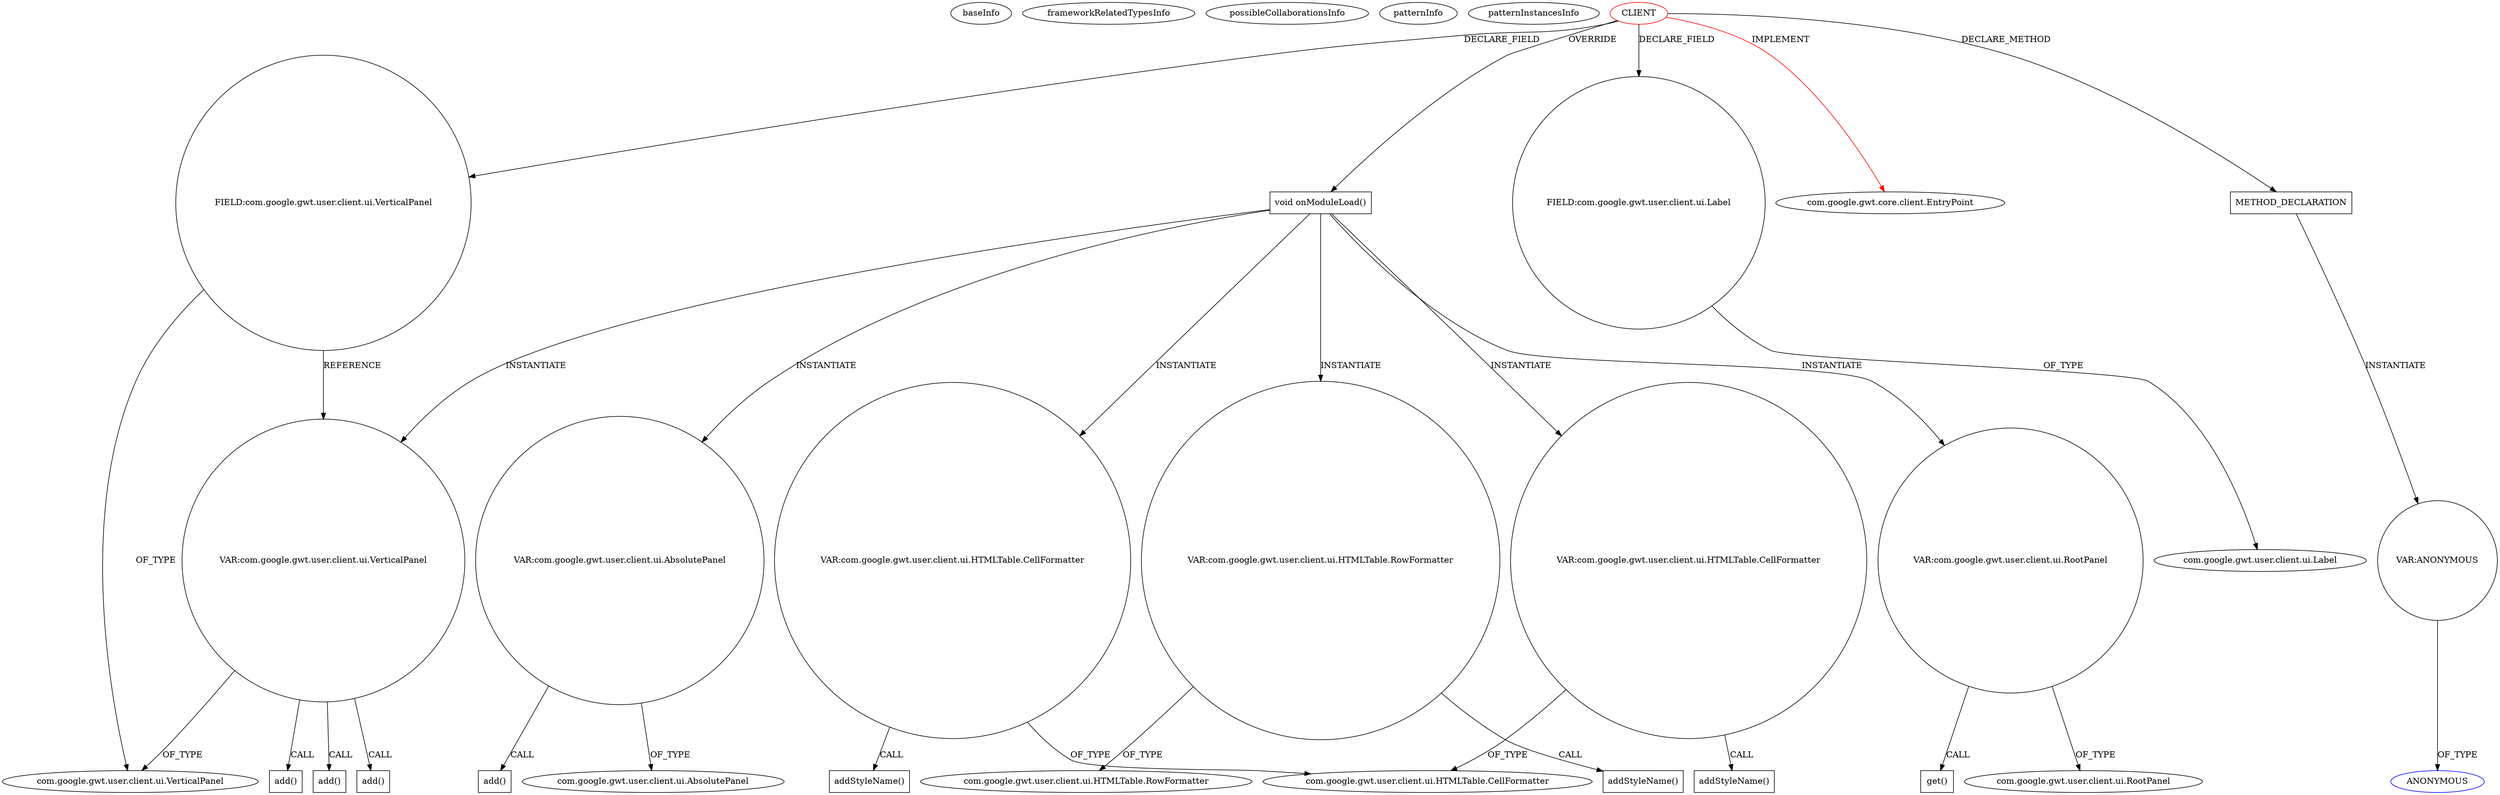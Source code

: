 digraph {
baseInfo[graphId=1478,category="pattern",isAnonymous=false,possibleRelation=false]
frameworkRelatedTypesInfo[0="com.google.gwt.core.client.EntryPoint"]
possibleCollaborationsInfo[]
patternInfo[frequency=2.0,patternRootClient=0]
patternInstancesInfo[0="fmilepe-StockWatcher~/fmilepe-StockWatcher/StockWatcher-master/src/br/mdarte/exemplo/client/stockwatcher.java~stockwatcher~1327",1="GoogleCloudPlatform-appengine-gwtguestbook-namespaces-java~/GoogleCloudPlatform-appengine-gwtguestbook-namespaces-java/appengine-gwtguestbook-namespaces-java-master/src/com/google/gwt/sample/gwtguestbook/client/Guestbook.java~Guestbook~156"]
23[label="com.google.gwt.user.client.ui.HTMLTable.RowFormatter",vertexType="FRAMEWORK_CLASS_TYPE",isFrameworkType=false]
21[label="VAR:com.google.gwt.user.client.ui.HTMLTable.RowFormatter",vertexType="VARIABLE_EXPRESION",isFrameworkType=false,shape=circle]
13[label="void onModuleLoad()",vertexType="OVERRIDING_METHOD_DECLARATION",isFrameworkType=false,shape=box]
0[label="CLIENT",vertexType="ROOT_CLIENT_CLASS_DECLARATION",isFrameworkType=false,color=red]
26[label="VAR:com.google.gwt.user.client.ui.HTMLTable.CellFormatter",vertexType="VARIABLE_EXPRESION",isFrameworkType=false,shape=circle]
3[label="FIELD:com.google.gwt.user.client.ui.Label",vertexType="FIELD_DECLARATION",isFrameworkType=false,shape=circle]
1[label="com.google.gwt.core.client.EntryPoint",vertexType="FRAMEWORK_INTERFACE_TYPE",isFrameworkType=false]
31[label="VAR:com.google.gwt.user.client.ui.HTMLTable.CellFormatter",vertexType="VARIABLE_EXPRESION",isFrameworkType=false,shape=circle]
22[label="addStyleName()",vertexType="INSIDE_CALL",isFrameworkType=false,shape=box]
27[label="addStyleName()",vertexType="INSIDE_CALL",isFrameworkType=false,shape=box]
32[label="addStyleName()",vertexType="INSIDE_CALL",isFrameworkType=false,shape=box]
4[label="com.google.gwt.user.client.ui.Label",vertexType="FRAMEWORK_CLASS_TYPE",isFrameworkType=false]
51[label="VAR:com.google.gwt.user.client.ui.AbsolutePanel",vertexType="VARIABLE_EXPRESION",isFrameworkType=false,shape=circle]
52[label="add()",vertexType="INSIDE_CALL",isFrameworkType=false,shape=box]
53[label="com.google.gwt.user.client.ui.AbsolutePanel",vertexType="FRAMEWORK_CLASS_TYPE",isFrameworkType=false]
36[label="VAR:com.google.gwt.user.client.ui.VerticalPanel",vertexType="VARIABLE_EXPRESION",isFrameworkType=false,shape=circle]
12[label="com.google.gwt.user.client.ui.VerticalPanel",vertexType="FRAMEWORK_CLASS_TYPE",isFrameworkType=false]
42[label="add()",vertexType="INSIDE_CALL",isFrameworkType=false,shape=box]
40[label="add()",vertexType="INSIDE_CALL",isFrameworkType=false,shape=box]
37[label="add()",vertexType="INSIDE_CALL",isFrameworkType=false,shape=box]
11[label="FIELD:com.google.gwt.user.client.ui.VerticalPanel",vertexType="FIELD_DECLARATION",isFrameworkType=false,shape=circle]
57[label="METHOD_DECLARATION",vertexType="CLIENT_METHOD_DECLARATION",isFrameworkType=false,shape=box]
62[label="VAR:ANONYMOUS",vertexType="VARIABLE_EXPRESION",isFrameworkType=false,shape=circle]
63[label="ANONYMOUS",vertexType="REFERENCE_ANONYMOUS_DECLARATION",isFrameworkType=false,color=blue]
28[label="com.google.gwt.user.client.ui.HTMLTable.CellFormatter",vertexType="FRAMEWORK_CLASS_TYPE",isFrameworkType=false]
54[label="VAR:com.google.gwt.user.client.ui.RootPanel",vertexType="VARIABLE_EXPRESION",isFrameworkType=false,shape=circle]
56[label="com.google.gwt.user.client.ui.RootPanel",vertexType="FRAMEWORK_CLASS_TYPE",isFrameworkType=false]
55[label="get()",vertexType="INSIDE_CALL",isFrameworkType=false,shape=box]
13->51[label="INSTANTIATE"]
0->11[label="DECLARE_FIELD"]
54->55[label="CALL"]
0->1[label="IMPLEMENT",color=red]
11->36[label="REFERENCE"]
26->27[label="CALL"]
0->3[label="DECLARE_FIELD"]
31->28[label="OF_TYPE"]
31->32[label="CALL"]
51->53[label="OF_TYPE"]
36->12[label="OF_TYPE"]
36->42[label="CALL"]
26->28[label="OF_TYPE"]
0->57[label="DECLARE_METHOD"]
13->31[label="INSTANTIATE"]
13->36[label="INSTANTIATE"]
36->37[label="CALL"]
13->21[label="INSTANTIATE"]
21->22[label="CALL"]
13->26[label="INSTANTIATE"]
3->4[label="OF_TYPE"]
21->23[label="OF_TYPE"]
51->52[label="CALL"]
57->62[label="INSTANTIATE"]
13->54[label="INSTANTIATE"]
54->56[label="OF_TYPE"]
0->13[label="OVERRIDE"]
36->40[label="CALL"]
62->63[label="OF_TYPE"]
11->12[label="OF_TYPE"]
}
